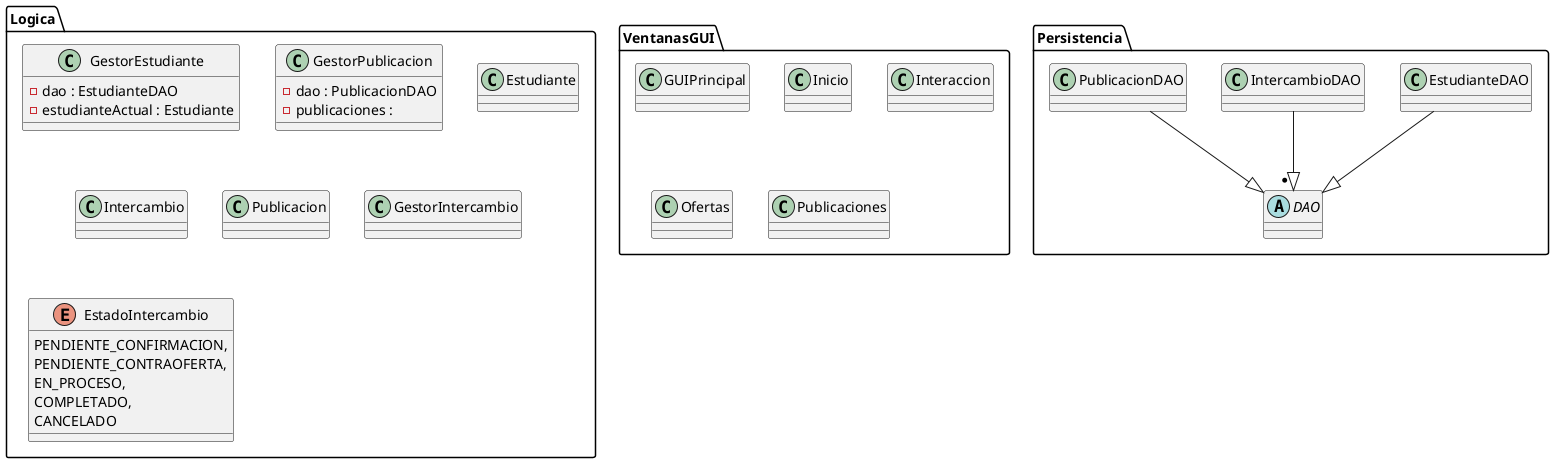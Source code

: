 @startuml
'https://plantuml.com/class-diagram
package Logica{
class GestorEstudiante {
- dao : EstudianteDAO
- estudianteActual : Estudiante
}
class GestorPublicacion {
- dao : PublicacionDAO
- publicaciones :
}
class Estudiante {
}
class Intercambio {
}
class Publicacion {
}
class GestorIntercambio {
}
enum EstadoIntercambio {
    PENDIENTE_CONFIRMACION,
    PENDIENTE_CONTRAOFERTA,
    EN_PROCESO,
    COMPLETADO,
    CANCELADO
}

}
package Persistencia {
abstract class DAO
class EstudianteDAO
class IntercambioDAO
class PublicacionDAO
}
package VentanasGUI{
class GUIPrincipal
class Inicio
class Interaccion
class Ofertas
class Publicaciones
}
EstudianteDAO --|> DAO
IntercambioDAO --|> "* "DAO
PublicacionDAO --|> DAO
@enduml